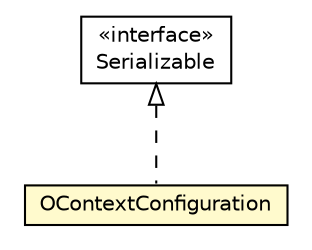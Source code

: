 #!/usr/local/bin/dot
#
# Class diagram 
# Generated by UMLGraph version R5_6-24-gf6e263 (http://www.umlgraph.org/)
#

digraph G {
	edge [fontname="Helvetica",fontsize=10,labelfontname="Helvetica",labelfontsize=10];
	node [fontname="Helvetica",fontsize=10,shape=plaintext];
	nodesep=0.25;
	ranksep=0.5;
	// com.orientechnologies.orient.core.config.OContextConfiguration
	c1251007 [label=<<table title="com.orientechnologies.orient.core.config.OContextConfiguration" border="0" cellborder="1" cellspacing="0" cellpadding="2" port="p" bgcolor="lemonChiffon" href="./OContextConfiguration.html">
		<tr><td><table border="0" cellspacing="0" cellpadding="1">
<tr><td align="center" balign="center"> OContextConfiguration </td></tr>
		</table></td></tr>
		</table>>, URL="./OContextConfiguration.html", fontname="Helvetica", fontcolor="black", fontsize=10.0];
	//com.orientechnologies.orient.core.config.OContextConfiguration implements java.io.Serializable
	c1251857:p -> c1251007:p [dir=back,arrowtail=empty,style=dashed];
	// java.io.Serializable
	c1251857 [label=<<table title="java.io.Serializable" border="0" cellborder="1" cellspacing="0" cellpadding="2" port="p" href="http://java.sun.com/j2se/1.4.2/docs/api/java/io/Serializable.html">
		<tr><td><table border="0" cellspacing="0" cellpadding="1">
<tr><td align="center" balign="center"> &#171;interface&#187; </td></tr>
<tr><td align="center" balign="center"> Serializable </td></tr>
		</table></td></tr>
		</table>>, URL="http://java.sun.com/j2se/1.4.2/docs/api/java/io/Serializable.html", fontname="Helvetica", fontcolor="black", fontsize=10.0];
}

